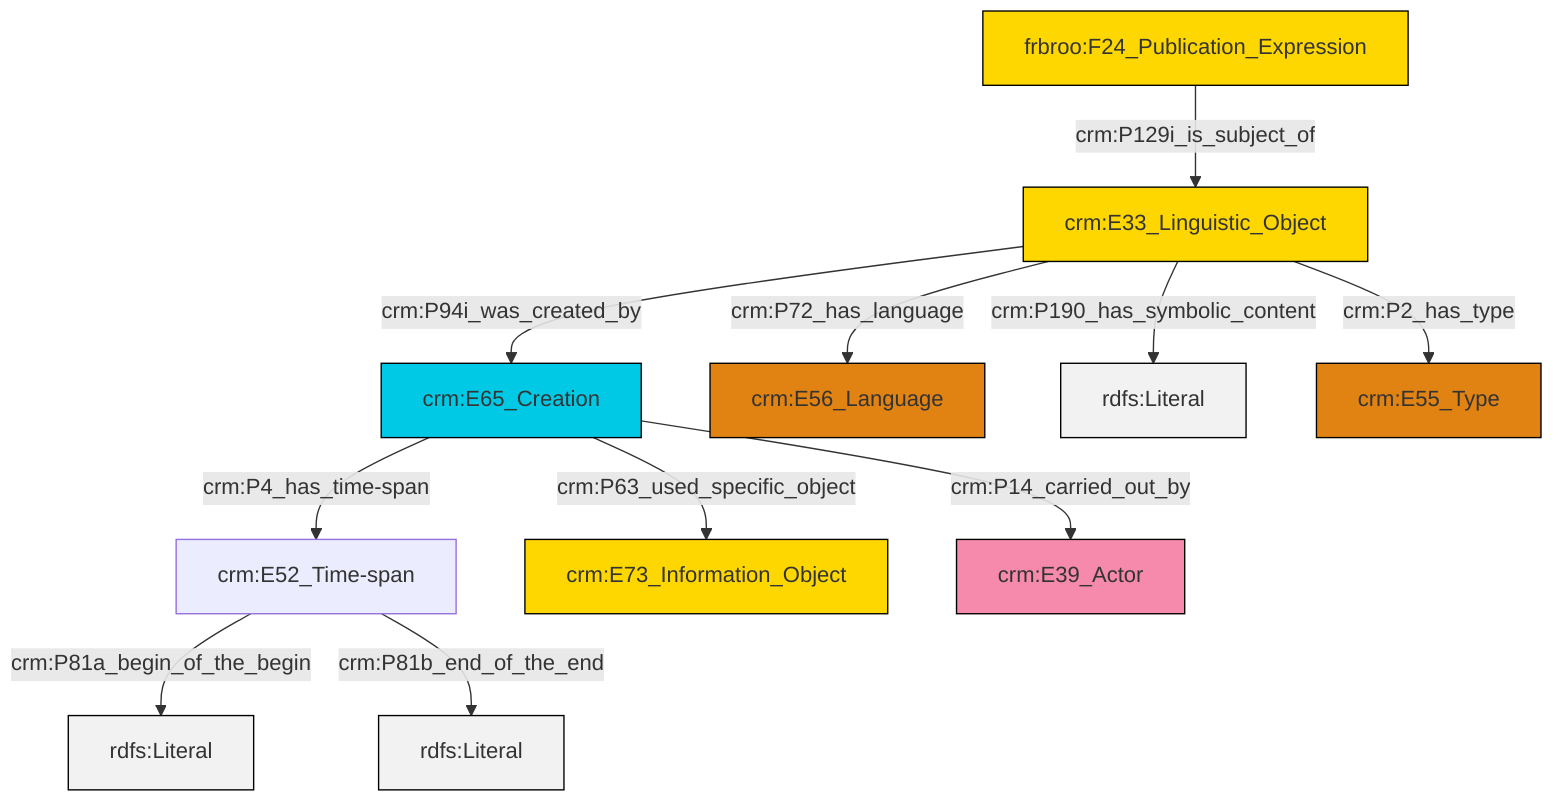 graph TD
classDef Literal fill:#f2f2f2,stroke:#000000;
classDef CRM_Entity fill:#FFFFFF,stroke:#000000;
classDef Temporal_Entity fill:#00C9E6, stroke:#000000;
classDef Type fill:#E18312, stroke:#000000;
classDef Time-Span fill:#2C9C91, stroke:#000000;
classDef Appellation fill:#FFEB7F, stroke:#000000;
classDef Place fill:#008836, stroke:#000000;
classDef Persistent_Item fill:#B266B2, stroke:#000000;
classDef Conceptual_Object fill:#FFD700, stroke:#000000;
classDef Physical_Thing fill:#D2B48C, stroke:#000000;
classDef Actor fill:#f58aad, stroke:#000000;
classDef PC_Classes fill:#4ce600, stroke:#000000;
classDef Multi fill:#cccccc,stroke:#000000;

0["crm:E65_Creation"]:::Temporal_Entity -->|crm:P4_has_time-span| 1["crm:E52_Time-span"]:::Default
4["crm:E33_Linguistic_Object"]:::Conceptual_Object -->|crm:P72_has_language| 5["crm:E56_Language"]:::Type
1["crm:E52_Time-span"]:::Default -->|crm:P81a_begin_of_the_begin| 6[rdfs:Literal]:::Literal
1["crm:E52_Time-span"]:::Default -->|crm:P81b_end_of_the_end| 7[rdfs:Literal]:::Literal
4["crm:E33_Linguistic_Object"]:::Conceptual_Object -->|crm:P190_has_symbolic_content| 12[rdfs:Literal]:::Literal
4["crm:E33_Linguistic_Object"]:::Conceptual_Object -->|crm:P2_has_type| 14["crm:E55_Type"]:::Type
4["crm:E33_Linguistic_Object"]:::Conceptual_Object -->|crm:P94i_was_created_by| 0["crm:E65_Creation"]:::Temporal_Entity
0["crm:E65_Creation"]:::Temporal_Entity -->|crm:P14_carried_out_by| 15["crm:E39_Actor"]:::Actor
0["crm:E65_Creation"]:::Temporal_Entity -->|crm:P63_used_specific_object| 9["crm:E73_Information_Object"]:::Conceptual_Object
2["frbroo:F24_Publication_Expression"]:::Conceptual_Object -->|crm:P129i_is_subject_of| 4["crm:E33_Linguistic_Object"]:::Conceptual_Object